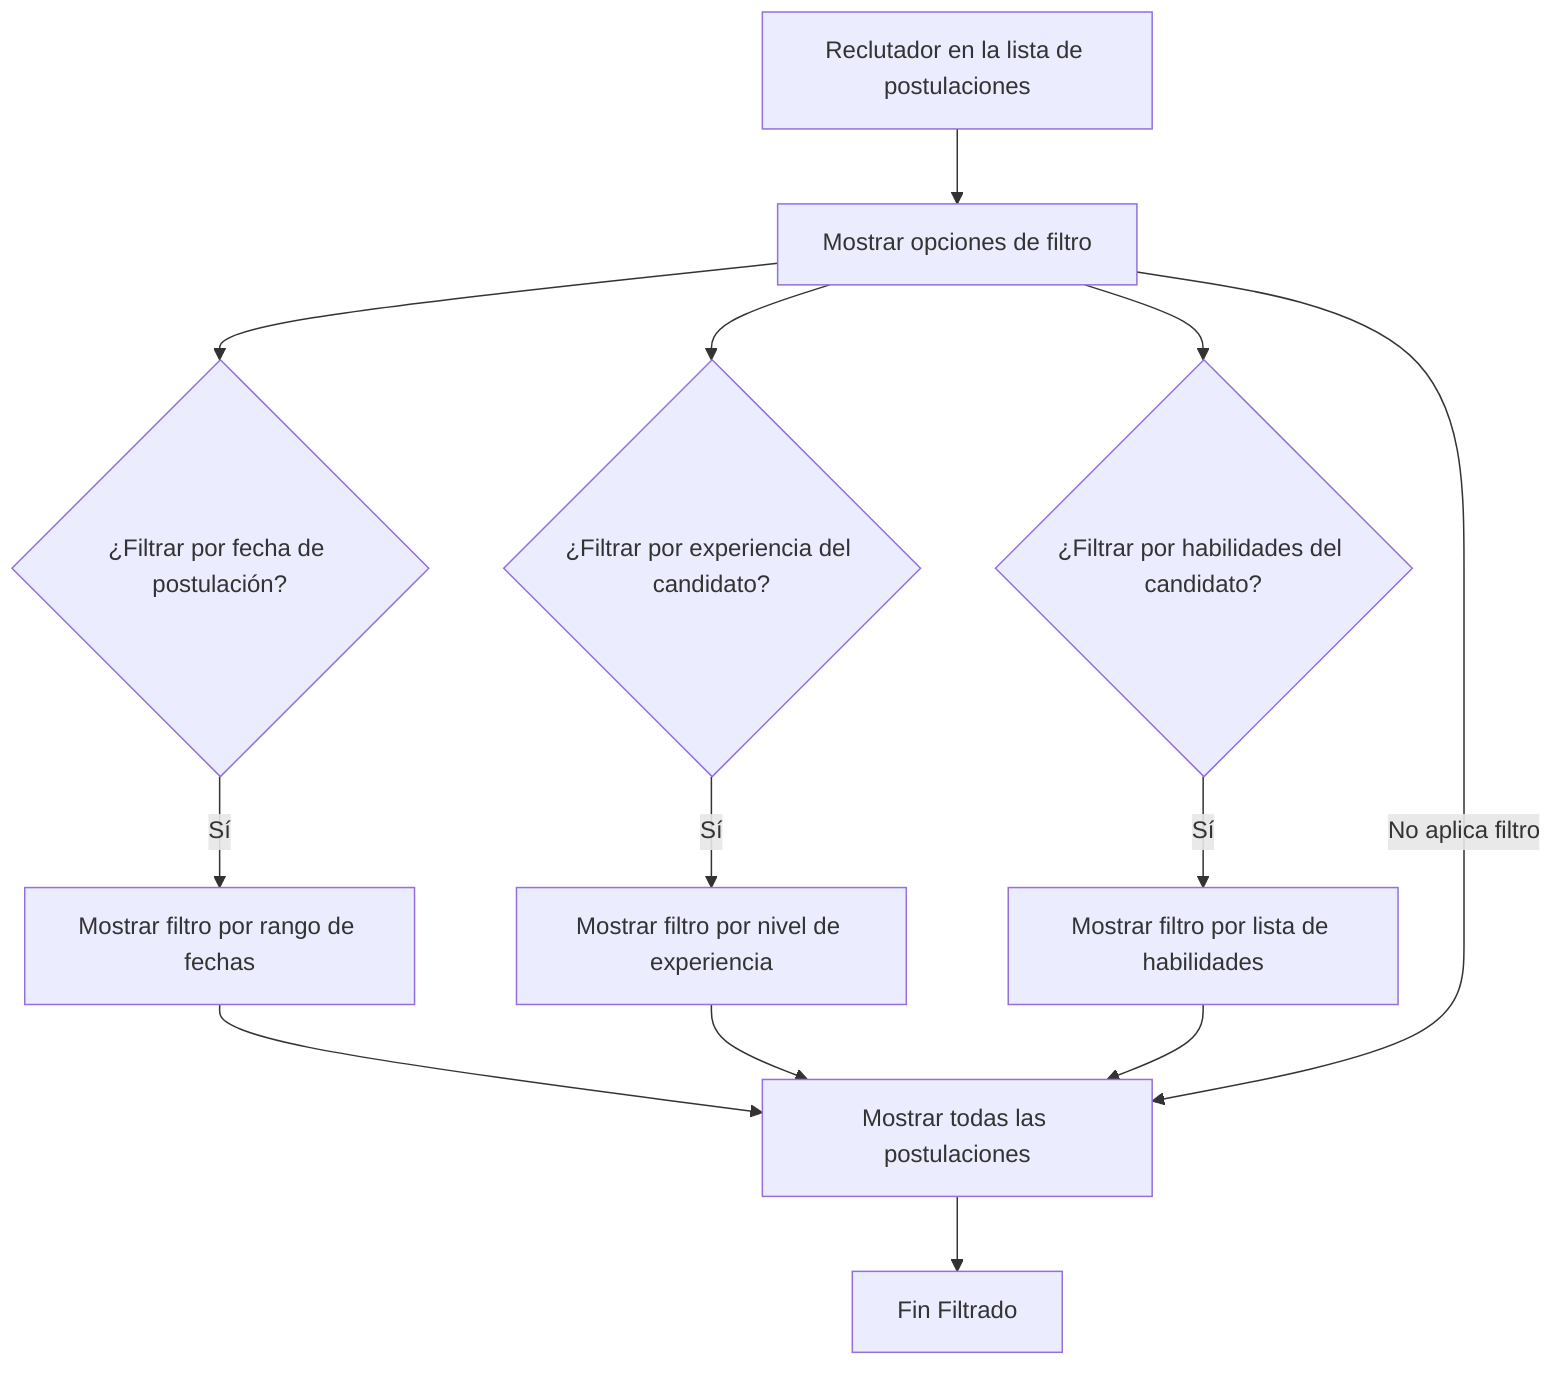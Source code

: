graph TD
    A[Reclutador en la lista de postulaciones] --> B[Mostrar opciones de filtro];
    B --> C{¿Filtrar por fecha de postulación?};
    C -- Sí --> D[Mostrar filtro por rango de fechas];
    B --> E{¿Filtrar por experiencia del candidato?};
    E -- Sí --> F[Mostrar filtro por nivel de experiencia];
    B --> G{¿Filtrar por habilidades del candidato?};
    G -- Sí --> H[Mostrar filtro por lista de habilidades];
    D --> I[Aplicar filtro y mostrar resultados];
    F --> I;
    H --> I;
    B -- No aplica filtro --> I[Mostrar todas las postulaciones];
    I --> J[Fin Filtrado];